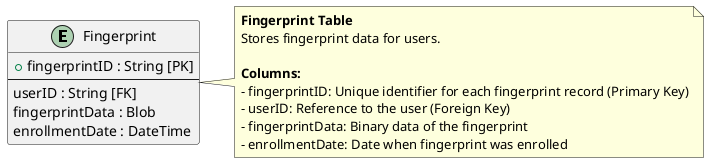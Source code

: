 @startuml
' Fingerprint Table Structure

skinparam entity {
  BackgroundColor #f06292
  BorderColor black
  FontColor black
}

entity "Fingerprint" as Fingerprint {
  + fingerprintID : String [PK]
  --
  userID : String [FK]
  fingerprintData : Blob
  enrollmentDate : DateTime
}

note right of Fingerprint
  **Fingerprint Table**
  Stores fingerprint data for users.
  
  **Columns:**
  - fingerprintID: Unique identifier for each fingerprint record (Primary Key)
  - userID: Reference to the user (Foreign Key)
  - fingerprintData: Binary data of the fingerprint
  - enrollmentDate: Date when fingerprint was enrolled
end note

@enduml
